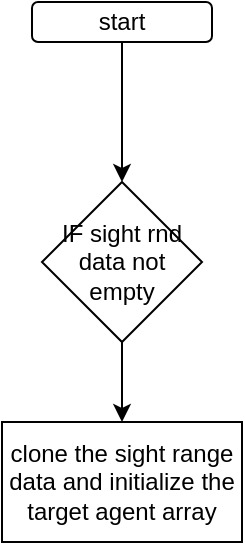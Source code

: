 <mxfile version="18.0.2" type="github">
  <diagram id="6cJJi9ygqhNqkfLxohyB" name="Page-1">
    <mxGraphModel dx="1038" dy="579" grid="1" gridSize="10" guides="1" tooltips="1" connect="1" arrows="1" fold="1" page="1" pageScale="1" pageWidth="850" pageHeight="1100" math="0" shadow="0">
      <root>
        <mxCell id="0" />
        <mxCell id="1" parent="0" />
        <mxCell id="iLtcgsJgD_sPQD-aOtjp-3" value="" style="edgeStyle=orthogonalEdgeStyle;rounded=0;orthogonalLoop=1;jettySize=auto;html=1;" edge="1" parent="1" source="iLtcgsJgD_sPQD-aOtjp-1" target="iLtcgsJgD_sPQD-aOtjp-2">
          <mxGeometry relative="1" as="geometry" />
        </mxCell>
        <mxCell id="iLtcgsJgD_sPQD-aOtjp-1" value="start" style="rounded=1;whiteSpace=wrap;html=1;" vertex="1" parent="1">
          <mxGeometry x="40" y="40" width="90" height="20" as="geometry" />
        </mxCell>
        <mxCell id="iLtcgsJgD_sPQD-aOtjp-5" value="" style="edgeStyle=orthogonalEdgeStyle;rounded=0;orthogonalLoop=1;jettySize=auto;html=1;" edge="1" parent="1" source="iLtcgsJgD_sPQD-aOtjp-2" target="iLtcgsJgD_sPQD-aOtjp-4">
          <mxGeometry relative="1" as="geometry" />
        </mxCell>
        <mxCell id="iLtcgsJgD_sPQD-aOtjp-2" value="IF sight rnd data not empty" style="rhombus;whiteSpace=wrap;html=1;" vertex="1" parent="1">
          <mxGeometry x="45" y="130" width="80" height="80" as="geometry" />
        </mxCell>
        <mxCell id="iLtcgsJgD_sPQD-aOtjp-4" value="clone the sight range data and initialize the target agent array" style="whiteSpace=wrap;html=1;" vertex="1" parent="1">
          <mxGeometry x="25" y="250" width="120" height="60" as="geometry" />
        </mxCell>
      </root>
    </mxGraphModel>
  </diagram>
</mxfile>
